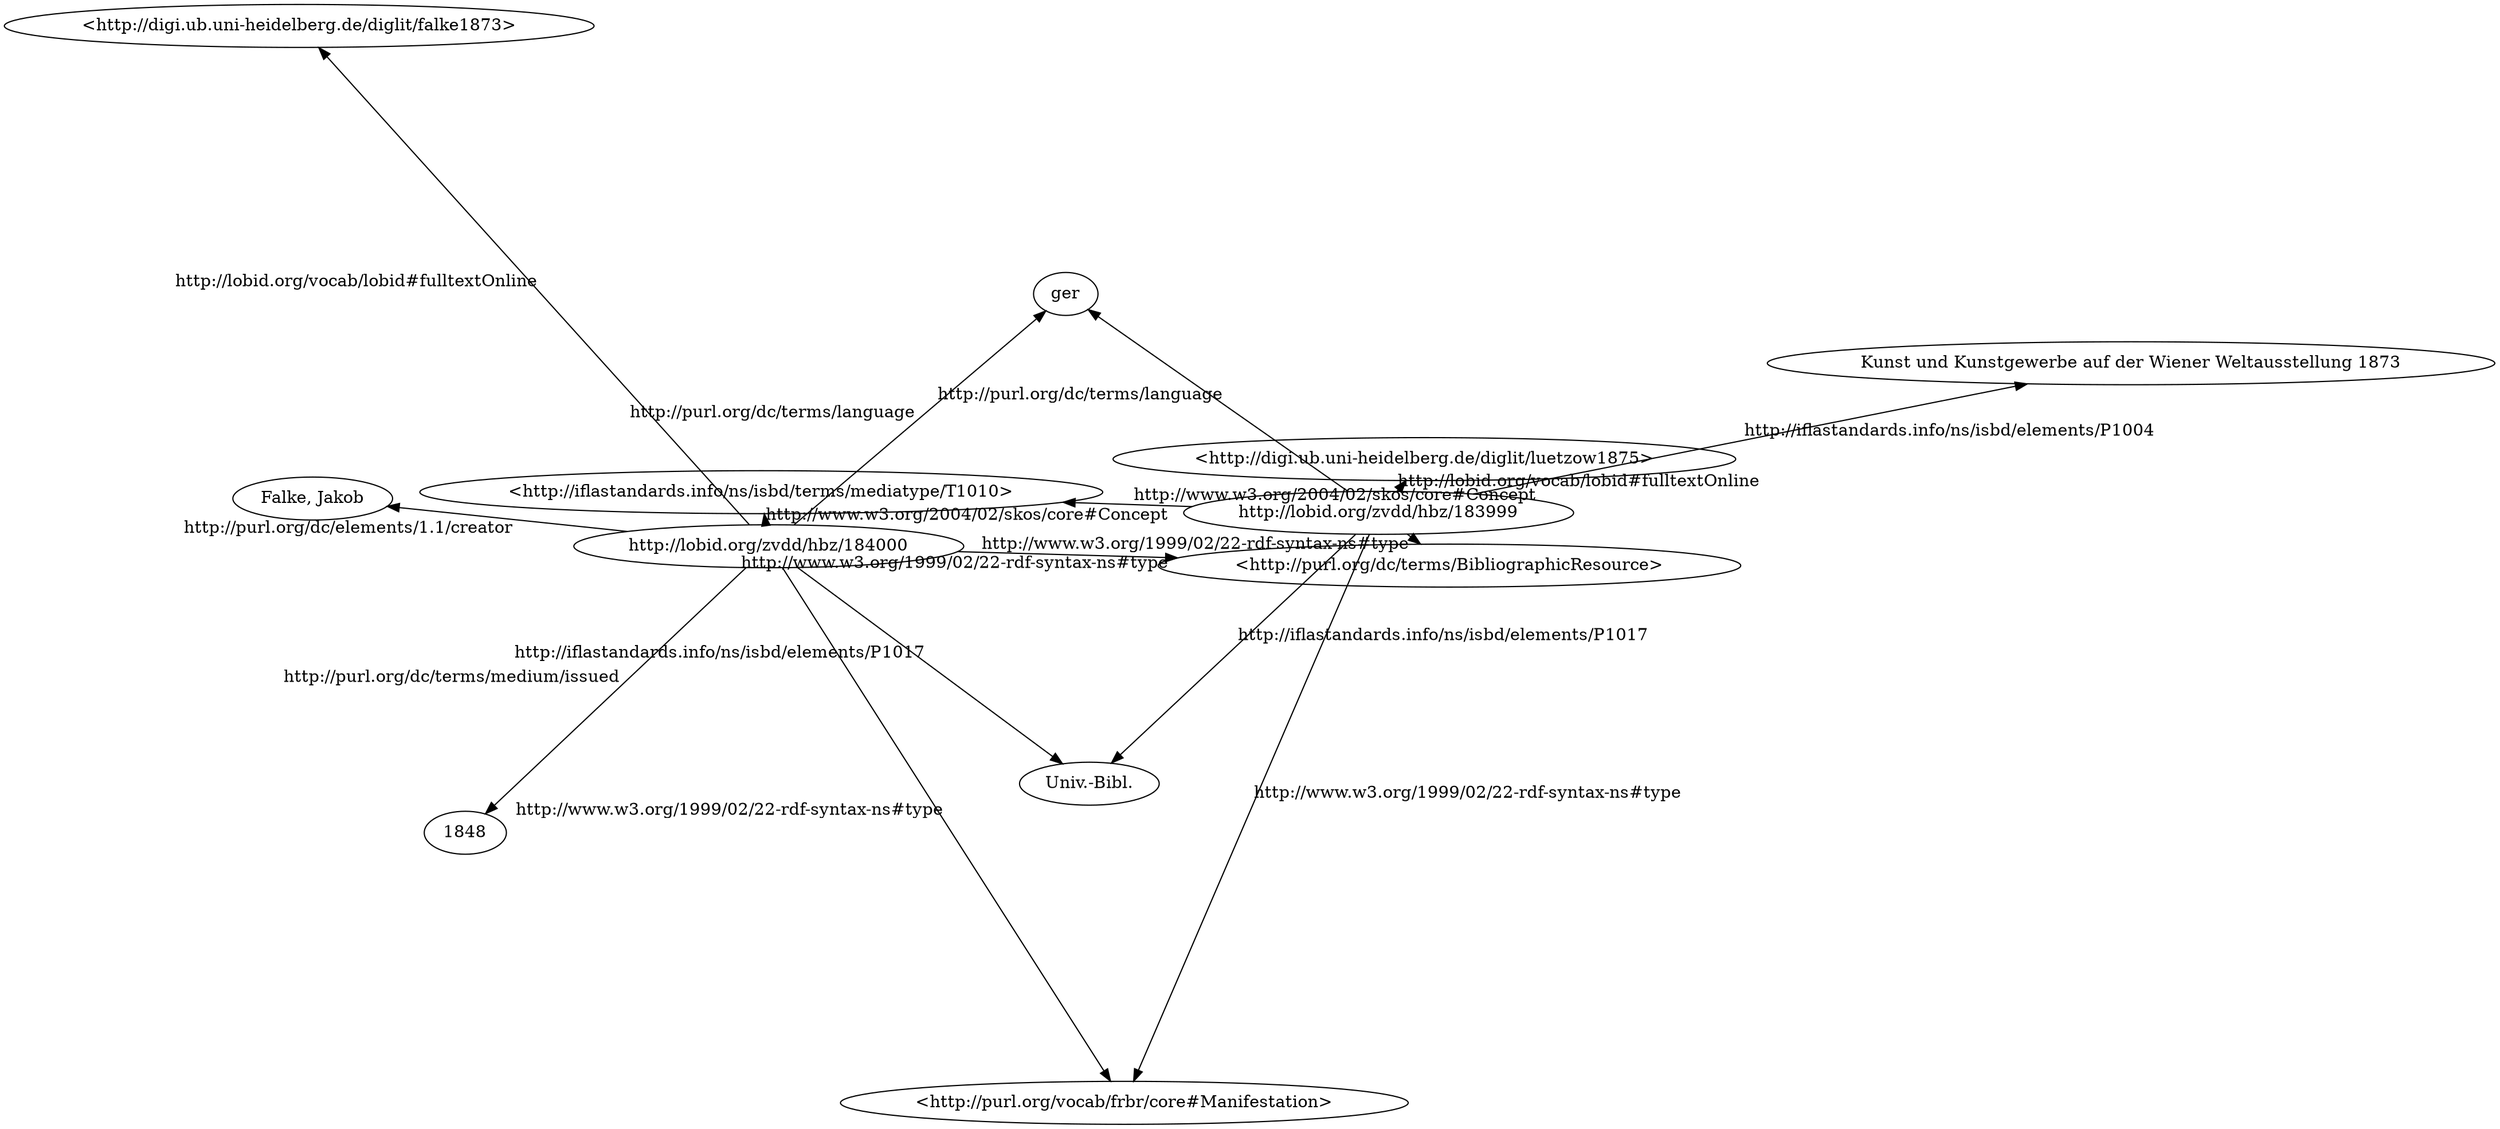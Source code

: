 digraph g {
	graph[layout=fdp]
	"http://lobid.org/zvdd/hbz/184000" -> "<http://purl.org/dc/terms/BibliographicResource>" [label="http://www.w3.org/1999/02/22-rdf-syntax-ns#type"]
	"http://lobid.org/zvdd/hbz/184000" -> "<http://purl.org/vocab/frbr/core#Manifestation>" [label="http://www.w3.org/1999/02/22-rdf-syntax-ns#type"]
	"http://lobid.org/zvdd/hbz/184000" -> "<http://iflastandards.info/ns/isbd/terms/mediatype/T1010>" [label="http://www.w3.org/2004/02/skos/core#Concept"]
	"http://lobid.org/zvdd/hbz/184000" -> "1848" [label="http://purl.org/dc/terms/medium/issued"]
	"http://lobid.org/zvdd/hbz/184000" -> "Univ.-Bibl." [label="http://iflastandards.info/ns/isbd/elements/P1017"]
	"http://lobid.org/zvdd/hbz/184000" -> "ger" [label="http://purl.org/dc/terms/language"]
	"http://lobid.org/zvdd/hbz/184000" -> "Falke, Jakob" [label="http://purl.org/dc/elements/1.1/creator"]
	"http://lobid.org/zvdd/hbz/184000" -> "<http://digi.ub.uni-heidelberg.de/diglit/falke1873>" [label="http://lobid.org/vocab/lobid#fulltextOnline"]
	"http://lobid.org/zvdd/hbz/183999" -> "<http://purl.org/dc/terms/BibliographicResource>" [label="http://www.w3.org/1999/02/22-rdf-syntax-ns#type"]
	"http://lobid.org/zvdd/hbz/183999" -> "<http://purl.org/vocab/frbr/core#Manifestation>" [label="http://www.w3.org/1999/02/22-rdf-syntax-ns#type"]
	"http://lobid.org/zvdd/hbz/183999" -> "<http://iflastandards.info/ns/isbd/terms/mediatype/T1010>" [label="http://www.w3.org/2004/02/skos/core#Concept"]
	"http://lobid.org/zvdd/hbz/183999" -> "Univ.-Bibl." [label="http://iflastandards.info/ns/isbd/elements/P1017"]
	"http://lobid.org/zvdd/hbz/183999" -> "ger" [label="http://purl.org/dc/terms/language"]
	"http://lobid.org/zvdd/hbz/183999" -> "Kunst und Kunstgewerbe auf der Wiener Weltausstellung 1873" [label="http://iflastandards.info/ns/isbd/elements/P1004"]
	"http://lobid.org/zvdd/hbz/183999" -> "<http://digi.ub.uni-heidelberg.de/diglit/luetzow1875>" [label="http://lobid.org/vocab/lobid#fulltextOnline"]
}
